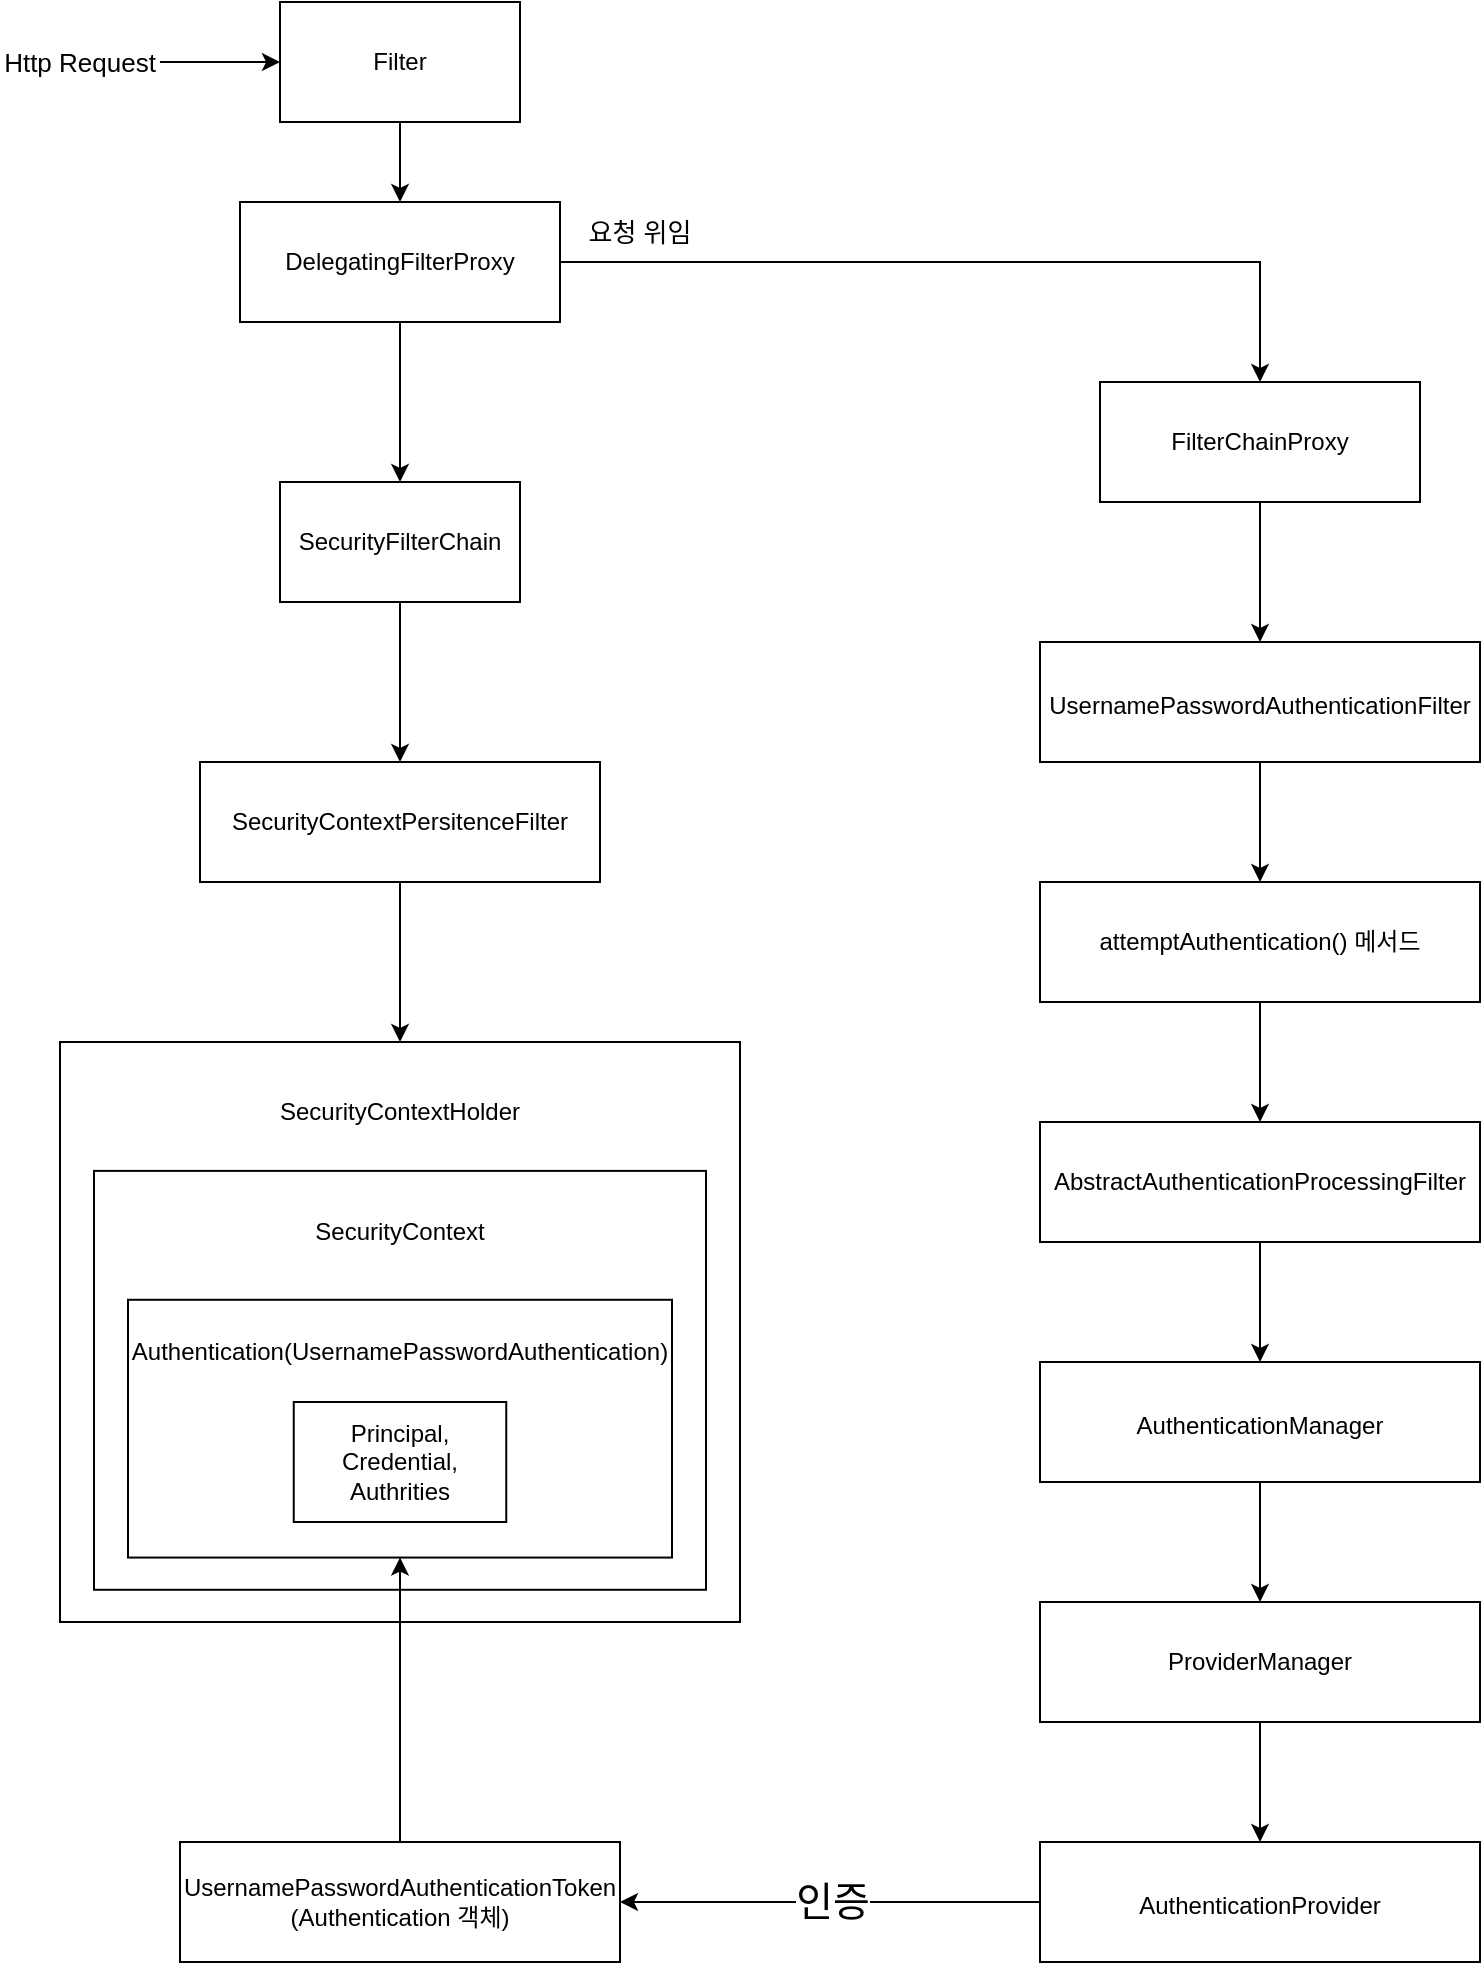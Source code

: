 <mxfile version="21.1.2" type="github">
  <diagram name="페이지-1" id="bU2NZTIaEhqbro70TaHq">
    <mxGraphModel dx="1302" dy="712" grid="1" gridSize="10" guides="1" tooltips="1" connect="1" arrows="1" fold="1" page="1" pageScale="1" pageWidth="900" pageHeight="1600" math="0" shadow="0">
      <root>
        <mxCell id="0" />
        <mxCell id="1" parent="0" />
        <mxCell id="e1QzqeoaWX7DJkaBibCD-5" value="" style="edgeStyle=orthogonalEdgeStyle;rounded=0;orthogonalLoop=1;jettySize=auto;html=1;" edge="1" parent="1" source="e1QzqeoaWX7DJkaBibCD-1" target="e1QzqeoaWX7DJkaBibCD-4">
          <mxGeometry relative="1" as="geometry" />
        </mxCell>
        <mxCell id="e1QzqeoaWX7DJkaBibCD-1" value="&lt;span style=&quot;font-size: 13px;&quot;&gt;Http Request&lt;/span&gt;" style="text;html=1;strokeColor=none;fillColor=none;align=center;verticalAlign=middle;whiteSpace=wrap;rounded=0;fontSize=13;" vertex="1" parent="1">
          <mxGeometry x="40" y="40" width="80" height="40" as="geometry" />
        </mxCell>
        <mxCell id="e1QzqeoaWX7DJkaBibCD-7" value="" style="edgeStyle=orthogonalEdgeStyle;rounded=0;orthogonalLoop=1;jettySize=auto;html=1;" edge="1" parent="1" source="e1QzqeoaWX7DJkaBibCD-4" target="e1QzqeoaWX7DJkaBibCD-6">
          <mxGeometry relative="1" as="geometry" />
        </mxCell>
        <mxCell id="e1QzqeoaWX7DJkaBibCD-4" value="Filter" style="whiteSpace=wrap;html=1;" vertex="1" parent="1">
          <mxGeometry x="180" y="30" width="120" height="60" as="geometry" />
        </mxCell>
        <mxCell id="e1QzqeoaWX7DJkaBibCD-9" value="" style="edgeStyle=orthogonalEdgeStyle;rounded=0;orthogonalLoop=1;jettySize=auto;html=1;" edge="1" parent="1" source="e1QzqeoaWX7DJkaBibCD-6" target="e1QzqeoaWX7DJkaBibCD-8">
          <mxGeometry relative="1" as="geometry" />
        </mxCell>
        <mxCell id="e1QzqeoaWX7DJkaBibCD-50" value="" style="edgeStyle=orthogonalEdgeStyle;rounded=0;orthogonalLoop=1;jettySize=auto;html=1;" edge="1" parent="1" source="e1QzqeoaWX7DJkaBibCD-6" target="e1QzqeoaWX7DJkaBibCD-49">
          <mxGeometry relative="1" as="geometry" />
        </mxCell>
        <mxCell id="e1QzqeoaWX7DJkaBibCD-6" value="DelegatingFilterProxy" style="whiteSpace=wrap;html=1;" vertex="1" parent="1">
          <mxGeometry x="160" y="130" width="160" height="60" as="geometry" />
        </mxCell>
        <mxCell id="e1QzqeoaWX7DJkaBibCD-11" value="" style="edgeStyle=orthogonalEdgeStyle;rounded=0;orthogonalLoop=1;jettySize=auto;html=1;" edge="1" parent="1" source="e1QzqeoaWX7DJkaBibCD-8" target="e1QzqeoaWX7DJkaBibCD-10">
          <mxGeometry relative="1" as="geometry" />
        </mxCell>
        <mxCell id="e1QzqeoaWX7DJkaBibCD-8" value="SecurityFilterChain" style="whiteSpace=wrap;html=1;" vertex="1" parent="1">
          <mxGeometry x="180" y="270" width="120" height="60" as="geometry" />
        </mxCell>
        <mxCell id="e1QzqeoaWX7DJkaBibCD-13" value="" style="edgeStyle=orthogonalEdgeStyle;rounded=0;orthogonalLoop=1;jettySize=auto;html=1;" edge="1" parent="1" source="e1QzqeoaWX7DJkaBibCD-10" target="e1QzqeoaWX7DJkaBibCD-12">
          <mxGeometry relative="1" as="geometry" />
        </mxCell>
        <mxCell id="e1QzqeoaWX7DJkaBibCD-10" value="SecurityContextPersitenceFilter" style="whiteSpace=wrap;html=1;" vertex="1" parent="1">
          <mxGeometry x="140" y="410" width="200" height="60" as="geometry" />
        </mxCell>
        <mxCell id="e1QzqeoaWX7DJkaBibCD-46" value="" style="group" vertex="1" connectable="0" parent="1">
          <mxGeometry x="70" y="550" width="340" height="290" as="geometry" />
        </mxCell>
        <mxCell id="e1QzqeoaWX7DJkaBibCD-12" value="" style="whiteSpace=wrap;html=1;container=0;" vertex="1" parent="e1QzqeoaWX7DJkaBibCD-46">
          <mxGeometry width="340" height="290.0" as="geometry" />
        </mxCell>
        <mxCell id="e1QzqeoaWX7DJkaBibCD-36" value="" style="rounded=0;whiteSpace=wrap;html=1;container=0;" vertex="1" parent="e1QzqeoaWX7DJkaBibCD-46">
          <mxGeometry x="17.0" y="64.444" width="306.0" height="209.444" as="geometry" />
        </mxCell>
        <mxCell id="e1QzqeoaWX7DJkaBibCD-38" value="" style="rounded=0;whiteSpace=wrap;html=1;container=0;" vertex="1" parent="e1QzqeoaWX7DJkaBibCD-46">
          <mxGeometry x="34.0" y="128.889" width="272" height="128.889" as="geometry" />
        </mxCell>
        <mxCell id="e1QzqeoaWX7DJkaBibCD-40" value="SecurityContextHolder" style="text;html=1;strokeColor=none;fillColor=none;align=center;verticalAlign=middle;whiteSpace=wrap;rounded=0;container=0;" vertex="1" parent="e1QzqeoaWX7DJkaBibCD-46">
          <mxGeometry x="138.125" y="20" width="63.75" height="30" as="geometry" />
        </mxCell>
        <mxCell id="e1QzqeoaWX7DJkaBibCD-41" value="SecurityContext" style="text;html=1;strokeColor=none;fillColor=none;align=center;verticalAlign=middle;whiteSpace=wrap;rounded=0;container=0;" vertex="1" parent="e1QzqeoaWX7DJkaBibCD-46">
          <mxGeometry x="138.125" y="80" width="63.75" height="30" as="geometry" />
        </mxCell>
        <mxCell id="e1QzqeoaWX7DJkaBibCD-42" value="Authentication(UsernamePasswordAuthentication)" style="text;html=1;strokeColor=none;fillColor=none;align=center;verticalAlign=middle;whiteSpace=wrap;rounded=0;container=0;" vertex="1" parent="e1QzqeoaWX7DJkaBibCD-46">
          <mxGeometry x="138.125" y="140" width="63.75" height="30" as="geometry" />
        </mxCell>
        <mxCell id="e1QzqeoaWX7DJkaBibCD-43" value="" style="rounded=0;whiteSpace=wrap;html=1;container=0;" vertex="1" parent="e1QzqeoaWX7DJkaBibCD-46">
          <mxGeometry x="116.875" y="180" width="106.25" height="60" as="geometry" />
        </mxCell>
        <mxCell id="e1QzqeoaWX7DJkaBibCD-44" value="Principal, Credential, Authrities" style="text;html=1;strokeColor=none;fillColor=none;align=center;verticalAlign=middle;whiteSpace=wrap;rounded=0;container=0;" vertex="1" parent="e1QzqeoaWX7DJkaBibCD-46">
          <mxGeometry x="138.125" y="195" width="63.75" height="30" as="geometry" />
        </mxCell>
        <mxCell id="e1QzqeoaWX7DJkaBibCD-53" value="" style="edgeStyle=orthogonalEdgeStyle;rounded=0;orthogonalLoop=1;jettySize=auto;html=1;" edge="1" parent="1" source="e1QzqeoaWX7DJkaBibCD-49" target="e1QzqeoaWX7DJkaBibCD-52">
          <mxGeometry relative="1" as="geometry" />
        </mxCell>
        <mxCell id="e1QzqeoaWX7DJkaBibCD-49" value="FilterChainProxy" style="whiteSpace=wrap;html=1;" vertex="1" parent="1">
          <mxGeometry x="590" y="220" width="160" height="60" as="geometry" />
        </mxCell>
        <mxCell id="e1QzqeoaWX7DJkaBibCD-51" value="요청 위임" style="text;html=1;strokeColor=none;fillColor=none;align=center;verticalAlign=middle;whiteSpace=wrap;rounded=0;fontSize=13;" vertex="1" parent="1">
          <mxGeometry x="330" y="130" width="60" height="30" as="geometry" />
        </mxCell>
        <mxCell id="e1QzqeoaWX7DJkaBibCD-56" value="" style="edgeStyle=orthogonalEdgeStyle;rounded=0;orthogonalLoop=1;jettySize=auto;html=1;" edge="1" parent="1" source="e1QzqeoaWX7DJkaBibCD-52" target="e1QzqeoaWX7DJkaBibCD-55">
          <mxGeometry relative="1" as="geometry" />
        </mxCell>
        <mxCell id="e1QzqeoaWX7DJkaBibCD-52" value="UsernamePasswordAuthenticationFilter&lt;span style=&quot;font-family: se-nanumbarungothic, arial, &amp;quot;\\B098눔바른고딕&amp;quot;, nanumbarungothic, sans-serif, Meiryo; font-size: 19px; text-align: left; background-color: rgb(255, 255, 255);&quot;&gt;&lt;/span&gt;" style="whiteSpace=wrap;html=1;" vertex="1" parent="1">
          <mxGeometry x="560" y="350" width="220" height="60" as="geometry" />
        </mxCell>
        <mxCell id="e1QzqeoaWX7DJkaBibCD-58" value="" style="edgeStyle=orthogonalEdgeStyle;rounded=0;orthogonalLoop=1;jettySize=auto;html=1;entryX=0.5;entryY=0;entryDx=0;entryDy=0;" edge="1" parent="1" source="e1QzqeoaWX7DJkaBibCD-55" target="e1QzqeoaWX7DJkaBibCD-63">
          <mxGeometry relative="1" as="geometry" />
        </mxCell>
        <mxCell id="e1QzqeoaWX7DJkaBibCD-55" value="attemptAuthentication() 메서드" style="whiteSpace=wrap;html=1;" vertex="1" parent="1">
          <mxGeometry x="560" y="470" width="220" height="60" as="geometry" />
        </mxCell>
        <mxCell id="e1QzqeoaWX7DJkaBibCD-57" value="UsernamePasswordAuthenticationToken&lt;br&gt;(&lt;span style=&quot;background-color: initial; text-align: left;&quot;&gt;Authentication 객체)&lt;/span&gt;" style="whiteSpace=wrap;html=1;" vertex="1" parent="1">
          <mxGeometry x="130" y="950" width="220" height="60" as="geometry" />
        </mxCell>
        <mxCell id="e1QzqeoaWX7DJkaBibCD-62" value="" style="endArrow=classic;html=1;rounded=0;exitX=0.5;exitY=0;exitDx=0;exitDy=0;" edge="1" parent="1" source="e1QzqeoaWX7DJkaBibCD-57" target="e1QzqeoaWX7DJkaBibCD-38">
          <mxGeometry width="50" height="50" relative="1" as="geometry">
            <mxPoint x="480" y="750" as="sourcePoint" />
            <mxPoint x="530" y="700" as="targetPoint" />
          </mxGeometry>
        </mxCell>
        <mxCell id="e1QzqeoaWX7DJkaBibCD-66" value="" style="edgeStyle=orthogonalEdgeStyle;rounded=0;orthogonalLoop=1;jettySize=auto;html=1;" edge="1" parent="1" source="e1QzqeoaWX7DJkaBibCD-63" target="e1QzqeoaWX7DJkaBibCD-65">
          <mxGeometry relative="1" as="geometry" />
        </mxCell>
        <mxCell id="e1QzqeoaWX7DJkaBibCD-114" style="edgeStyle=orthogonalEdgeStyle;rounded=0;orthogonalLoop=1;jettySize=auto;html=1;exitX=0.75;exitY=0;exitDx=0;exitDy=0;" edge="1" parent="1" source="e1QzqeoaWX7DJkaBibCD-63">
          <mxGeometry relative="1" as="geometry">
            <mxPoint x="725.286" y="610" as="targetPoint" />
          </mxGeometry>
        </mxCell>
        <mxCell id="e1QzqeoaWX7DJkaBibCD-63" value="AbstractAuthenticationProcessingFilter&lt;div style=&quot;margin: 0px; padding: 0px; border: 0px; font-variant-numeric: inherit; font-variant-east-asian: inherit; font-variant-alternates: inherit; font-stretch: inherit; font-size: 19px; line-height: inherit; font-family: se-nanumbarungothic, arial, &amp;quot;\\B098눔바른고딕&amp;quot;, nanumbarungothic, sans-serif, Meiryo; font-optical-sizing: inherit; font-kerning: inherit; font-feature-settings: inherit; font-variation-settings: inherit; vertical-align: baseline; text-align: left; background-color: rgb(255, 255, 255); zoom: 1; opacity: 1;&quot; class=&quot;autosourcing-stub-extra&quot;&gt;&lt;/div&gt;&lt;span style=&quot;font-family: se-nanumbarungothic, arial, &amp;quot;\\B098눔바른고딕&amp;quot;, nanumbarungothic, sans-serif, Meiryo; font-size: 19px; text-align: left; background-color: rgb(255, 255, 255);&quot;&gt;&lt;/span&gt;" style="whiteSpace=wrap;html=1;" vertex="1" parent="1">
          <mxGeometry x="560" y="590" width="220" height="60" as="geometry" />
        </mxCell>
        <mxCell id="e1QzqeoaWX7DJkaBibCD-68" value="" style="edgeStyle=orthogonalEdgeStyle;rounded=0;orthogonalLoop=1;jettySize=auto;html=1;" edge="1" parent="1" source="e1QzqeoaWX7DJkaBibCD-65" target="e1QzqeoaWX7DJkaBibCD-67">
          <mxGeometry relative="1" as="geometry" />
        </mxCell>
        <mxCell id="e1QzqeoaWX7DJkaBibCD-65" value="AuthenticationManager&lt;span style=&quot;font-family: se-nanumbarungothic, arial, &amp;quot;\\B098눔바른고딕&amp;quot;, nanumbarungothic, sans-serif, Meiryo; font-size: 19px; text-align: left; background-color: rgb(255, 255, 255);&quot;&gt;&lt;/span&gt;" style="whiteSpace=wrap;html=1;" vertex="1" parent="1">
          <mxGeometry x="560" y="710" width="220" height="60" as="geometry" />
        </mxCell>
        <mxCell id="e1QzqeoaWX7DJkaBibCD-73" value="" style="edgeStyle=orthogonalEdgeStyle;rounded=0;orthogonalLoop=1;jettySize=auto;html=1;" edge="1" parent="1" source="e1QzqeoaWX7DJkaBibCD-67" target="e1QzqeoaWX7DJkaBibCD-72">
          <mxGeometry relative="1" as="geometry" />
        </mxCell>
        <mxCell id="e1QzqeoaWX7DJkaBibCD-67" value="ProviderManager" style="whiteSpace=wrap;html=1;" vertex="1" parent="1">
          <mxGeometry x="560" y="830" width="220" height="60" as="geometry" />
        </mxCell>
        <mxCell id="e1QzqeoaWX7DJkaBibCD-75" value="" style="edgeStyle=orthogonalEdgeStyle;rounded=0;orthogonalLoop=1;jettySize=auto;html=1;entryX=1;entryY=0.5;entryDx=0;entryDy=0;" edge="1" parent="1" source="e1QzqeoaWX7DJkaBibCD-72" target="e1QzqeoaWX7DJkaBibCD-57">
          <mxGeometry relative="1" as="geometry">
            <mxPoint x="370" y="1030" as="targetPoint" />
          </mxGeometry>
        </mxCell>
        <mxCell id="e1QzqeoaWX7DJkaBibCD-77" value="&lt;font style=&quot;font-size: 20px;&quot;&gt;인증&lt;/font&gt;" style="edgeLabel;html=1;align=center;verticalAlign=middle;resizable=0;points=[];" vertex="1" connectable="0" parent="e1QzqeoaWX7DJkaBibCD-75">
          <mxGeometry x="-0.004" y="-1" relative="1" as="geometry">
            <mxPoint as="offset" />
          </mxGeometry>
        </mxCell>
        <mxCell id="e1QzqeoaWX7DJkaBibCD-72" value="AuthenticationProvider&lt;span style=&quot;margin: 0px; padding: 0px; border: 0px; font-variant-numeric: inherit; font-variant-east-asian: inherit; font-variant-alternates: inherit; font-stretch: inherit; font-size: 19px; line-height: inherit; font-family: se-nanumbarungothic, arial, &amp;quot;\\B098눔바른고딕&amp;quot;, nanumbarungothic, sans-serif, Meiryo; font-optical-sizing: inherit; font-kerning: inherit; font-feature-settings: inherit; font-variation-settings: inherit; vertical-align: baseline; text-align: left; background-color: rgb(255, 255, 255);&quot; id=&quot;SE-2ada3954-cf67-4cd2-8dc3-55a5dc4e3db7&quot; class=&quot;se-fs-fs19 se-ff-nanumbarungothic se-weight-unset se-style-unset&quot;&gt;&lt;br&gt;&lt;div style=&quot;margin: 0px; padding: 0px; border: 0px; font: inherit; vertical-align: baseline; zoom: 1; opacity: 1;&quot; class=&quot;autosourcing-stub-extra&quot;&gt;&lt;/div&gt;&lt;/span&gt;" style="whiteSpace=wrap;html=1;" vertex="1" parent="1">
          <mxGeometry x="560" y="950" width="220" height="60" as="geometry" />
        </mxCell>
      </root>
    </mxGraphModel>
  </diagram>
</mxfile>
